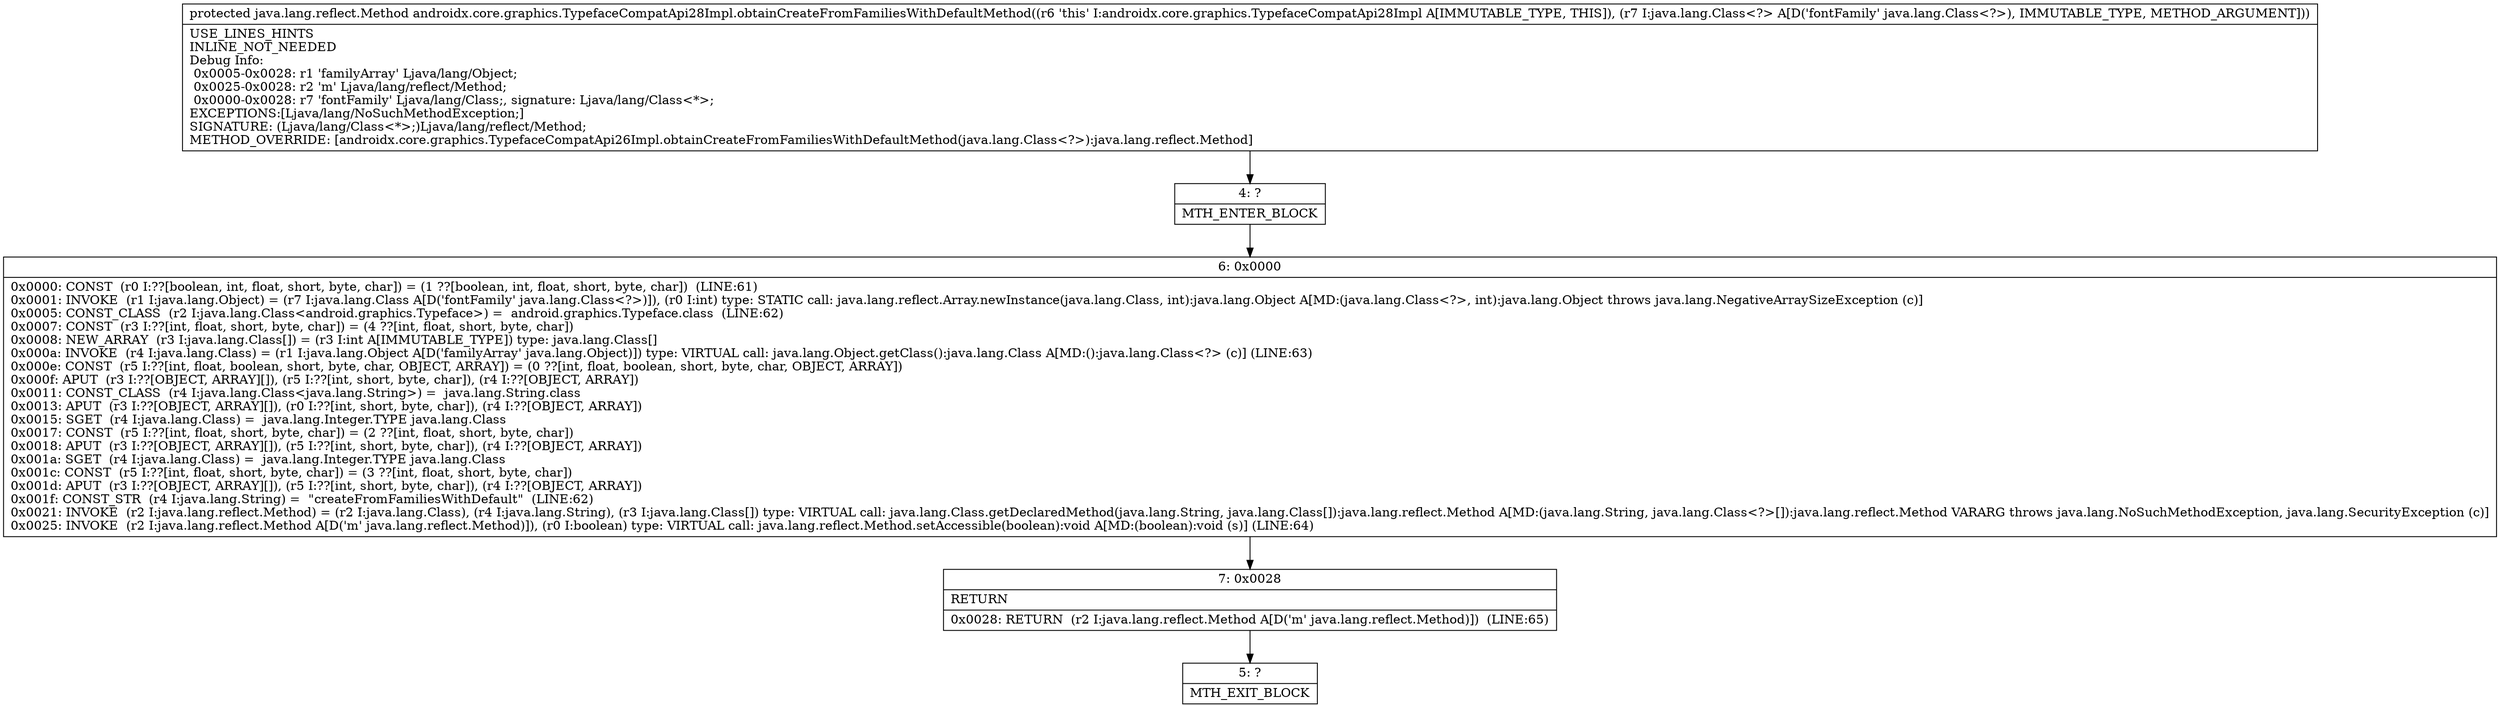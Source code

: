 digraph "CFG forandroidx.core.graphics.TypefaceCompatApi28Impl.obtainCreateFromFamiliesWithDefaultMethod(Ljava\/lang\/Class;)Ljava\/lang\/reflect\/Method;" {
Node_4 [shape=record,label="{4\:\ ?|MTH_ENTER_BLOCK\l}"];
Node_6 [shape=record,label="{6\:\ 0x0000|0x0000: CONST  (r0 I:??[boolean, int, float, short, byte, char]) = (1 ??[boolean, int, float, short, byte, char])  (LINE:61)\l0x0001: INVOKE  (r1 I:java.lang.Object) = (r7 I:java.lang.Class A[D('fontFamily' java.lang.Class\<?\>)]), (r0 I:int) type: STATIC call: java.lang.reflect.Array.newInstance(java.lang.Class, int):java.lang.Object A[MD:(java.lang.Class\<?\>, int):java.lang.Object throws java.lang.NegativeArraySizeException (c)]\l0x0005: CONST_CLASS  (r2 I:java.lang.Class\<android.graphics.Typeface\>) =  android.graphics.Typeface.class  (LINE:62)\l0x0007: CONST  (r3 I:??[int, float, short, byte, char]) = (4 ??[int, float, short, byte, char]) \l0x0008: NEW_ARRAY  (r3 I:java.lang.Class[]) = (r3 I:int A[IMMUTABLE_TYPE]) type: java.lang.Class[] \l0x000a: INVOKE  (r4 I:java.lang.Class) = (r1 I:java.lang.Object A[D('familyArray' java.lang.Object)]) type: VIRTUAL call: java.lang.Object.getClass():java.lang.Class A[MD:():java.lang.Class\<?\> (c)] (LINE:63)\l0x000e: CONST  (r5 I:??[int, float, boolean, short, byte, char, OBJECT, ARRAY]) = (0 ??[int, float, boolean, short, byte, char, OBJECT, ARRAY]) \l0x000f: APUT  (r3 I:??[OBJECT, ARRAY][]), (r5 I:??[int, short, byte, char]), (r4 I:??[OBJECT, ARRAY]) \l0x0011: CONST_CLASS  (r4 I:java.lang.Class\<java.lang.String\>) =  java.lang.String.class \l0x0013: APUT  (r3 I:??[OBJECT, ARRAY][]), (r0 I:??[int, short, byte, char]), (r4 I:??[OBJECT, ARRAY]) \l0x0015: SGET  (r4 I:java.lang.Class) =  java.lang.Integer.TYPE java.lang.Class \l0x0017: CONST  (r5 I:??[int, float, short, byte, char]) = (2 ??[int, float, short, byte, char]) \l0x0018: APUT  (r3 I:??[OBJECT, ARRAY][]), (r5 I:??[int, short, byte, char]), (r4 I:??[OBJECT, ARRAY]) \l0x001a: SGET  (r4 I:java.lang.Class) =  java.lang.Integer.TYPE java.lang.Class \l0x001c: CONST  (r5 I:??[int, float, short, byte, char]) = (3 ??[int, float, short, byte, char]) \l0x001d: APUT  (r3 I:??[OBJECT, ARRAY][]), (r5 I:??[int, short, byte, char]), (r4 I:??[OBJECT, ARRAY]) \l0x001f: CONST_STR  (r4 I:java.lang.String) =  \"createFromFamiliesWithDefault\"  (LINE:62)\l0x0021: INVOKE  (r2 I:java.lang.reflect.Method) = (r2 I:java.lang.Class), (r4 I:java.lang.String), (r3 I:java.lang.Class[]) type: VIRTUAL call: java.lang.Class.getDeclaredMethod(java.lang.String, java.lang.Class[]):java.lang.reflect.Method A[MD:(java.lang.String, java.lang.Class\<?\>[]):java.lang.reflect.Method VARARG throws java.lang.NoSuchMethodException, java.lang.SecurityException (c)]\l0x0025: INVOKE  (r2 I:java.lang.reflect.Method A[D('m' java.lang.reflect.Method)]), (r0 I:boolean) type: VIRTUAL call: java.lang.reflect.Method.setAccessible(boolean):void A[MD:(boolean):void (s)] (LINE:64)\l}"];
Node_7 [shape=record,label="{7\:\ 0x0028|RETURN\l|0x0028: RETURN  (r2 I:java.lang.reflect.Method A[D('m' java.lang.reflect.Method)])  (LINE:65)\l}"];
Node_5 [shape=record,label="{5\:\ ?|MTH_EXIT_BLOCK\l}"];
MethodNode[shape=record,label="{protected java.lang.reflect.Method androidx.core.graphics.TypefaceCompatApi28Impl.obtainCreateFromFamiliesWithDefaultMethod((r6 'this' I:androidx.core.graphics.TypefaceCompatApi28Impl A[IMMUTABLE_TYPE, THIS]), (r7 I:java.lang.Class\<?\> A[D('fontFamily' java.lang.Class\<?\>), IMMUTABLE_TYPE, METHOD_ARGUMENT]))  | USE_LINES_HINTS\lINLINE_NOT_NEEDED\lDebug Info:\l  0x0005\-0x0028: r1 'familyArray' Ljava\/lang\/Object;\l  0x0025\-0x0028: r2 'm' Ljava\/lang\/reflect\/Method;\l  0x0000\-0x0028: r7 'fontFamily' Ljava\/lang\/Class;, signature: Ljava\/lang\/Class\<*\>;\lEXCEPTIONS:[Ljava\/lang\/NoSuchMethodException;]\lSIGNATURE: (Ljava\/lang\/Class\<*\>;)Ljava\/lang\/reflect\/Method;\lMETHOD_OVERRIDE: [androidx.core.graphics.TypefaceCompatApi26Impl.obtainCreateFromFamiliesWithDefaultMethod(java.lang.Class\<?\>):java.lang.reflect.Method]\l}"];
MethodNode -> Node_4;Node_4 -> Node_6;
Node_6 -> Node_7;
Node_7 -> Node_5;
}

